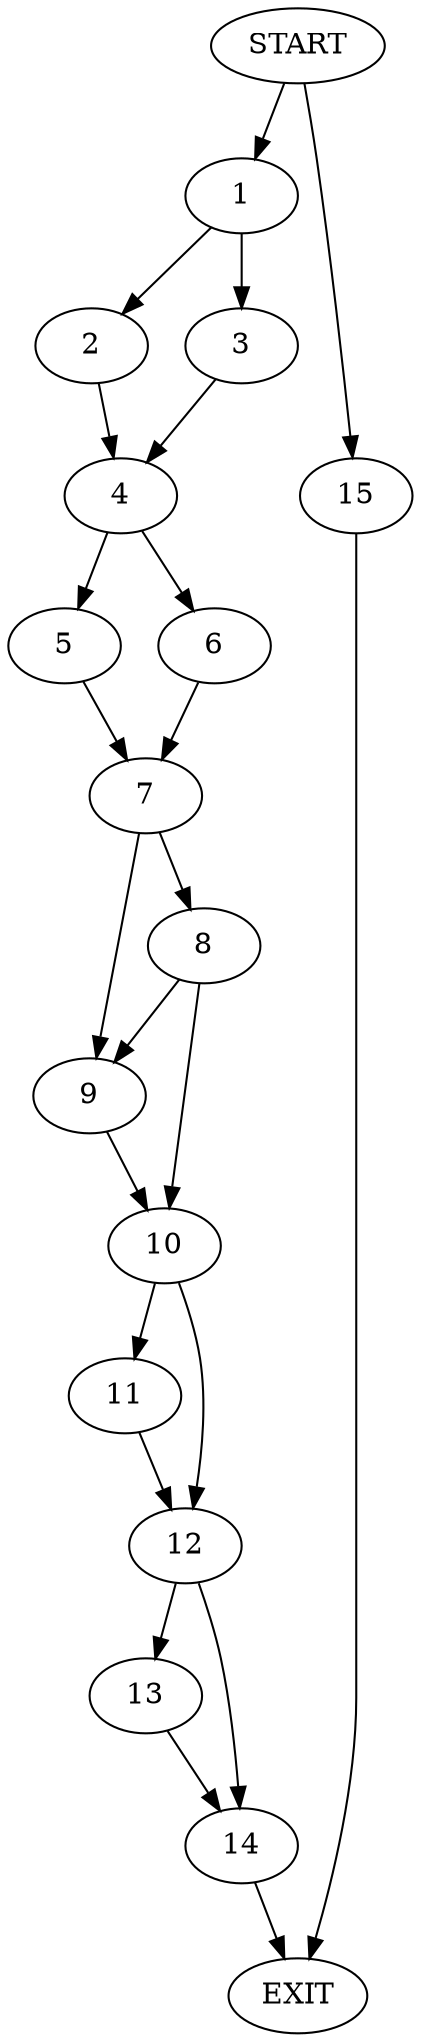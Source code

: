 digraph {
0 [label="START"]
16 [label="EXIT"]
0 -> 1
1 -> 2
1 -> 3
2 -> 4
3 -> 4
4 -> 5
4 -> 6
5 -> 7
6 -> 7
7 -> 8
7 -> 9
9 -> 10
8 -> 10
8 -> 9
10 -> 11
10 -> 12
11 -> 12
12 -> 13
12 -> 14
13 -> 14
14 -> 16
0 -> 15
15 -> 16
}
